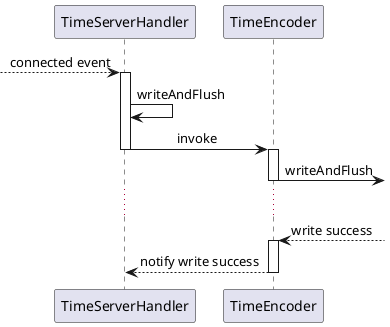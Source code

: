 @startuml
skinparam sequenceMessageAlign center

participant 0 as "TimeServerHandler"
participant 1 as "TimeEncoder"

[-->0++ : connected event
0->0 : writeAndFlush
0->1--++ : invoke
1->]-- : writeAndFlush
...
1<--]++ : write success
1-->0-- : notify write success
@enduml